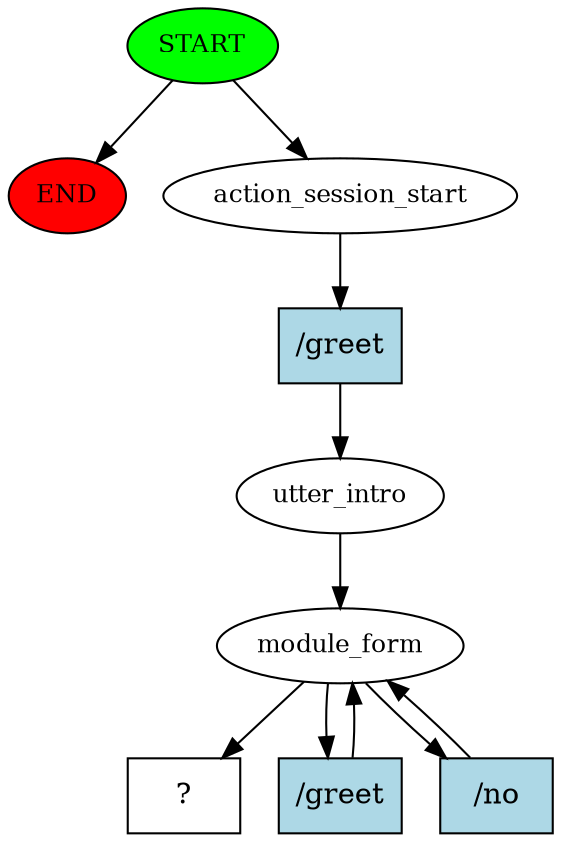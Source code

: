 digraph  {
0 [class="start active", fillcolor=green, fontsize=12, label=START, style=filled];
"-1" [class=end, fillcolor=red, fontsize=12, label=END, style=filled];
1 [class=active, fontsize=12, label=action_session_start];
2 [class=active, fontsize=12, label=utter_intro];
3 [class=active, fontsize=12, label=module_form];
16 [class="intent dashed active", label="  ?  ", shape=rect];
17 [class="intent active", fillcolor=lightblue, label="/greet", shape=rect, style=filled];
18 [class="intent active", fillcolor=lightblue, label="/greet", shape=rect, style=filled];
19 [class="intent active", fillcolor=lightblue, label="/no", shape=rect, style=filled];
0 -> "-1"  [class="", key=NONE, label=""];
0 -> 1  [class=active, key=NONE, label=""];
1 -> 17  [class=active, key=0];
2 -> 3  [class=active, key=NONE, label=""];
3 -> 16  [class=active, key=NONE, label=""];
3 -> 18  [class=active, key=0];
3 -> 19  [class=active, key=0];
17 -> 2  [class=active, key=0];
18 -> 3  [class=active, key=0];
19 -> 3  [class=active, key=0];
}
